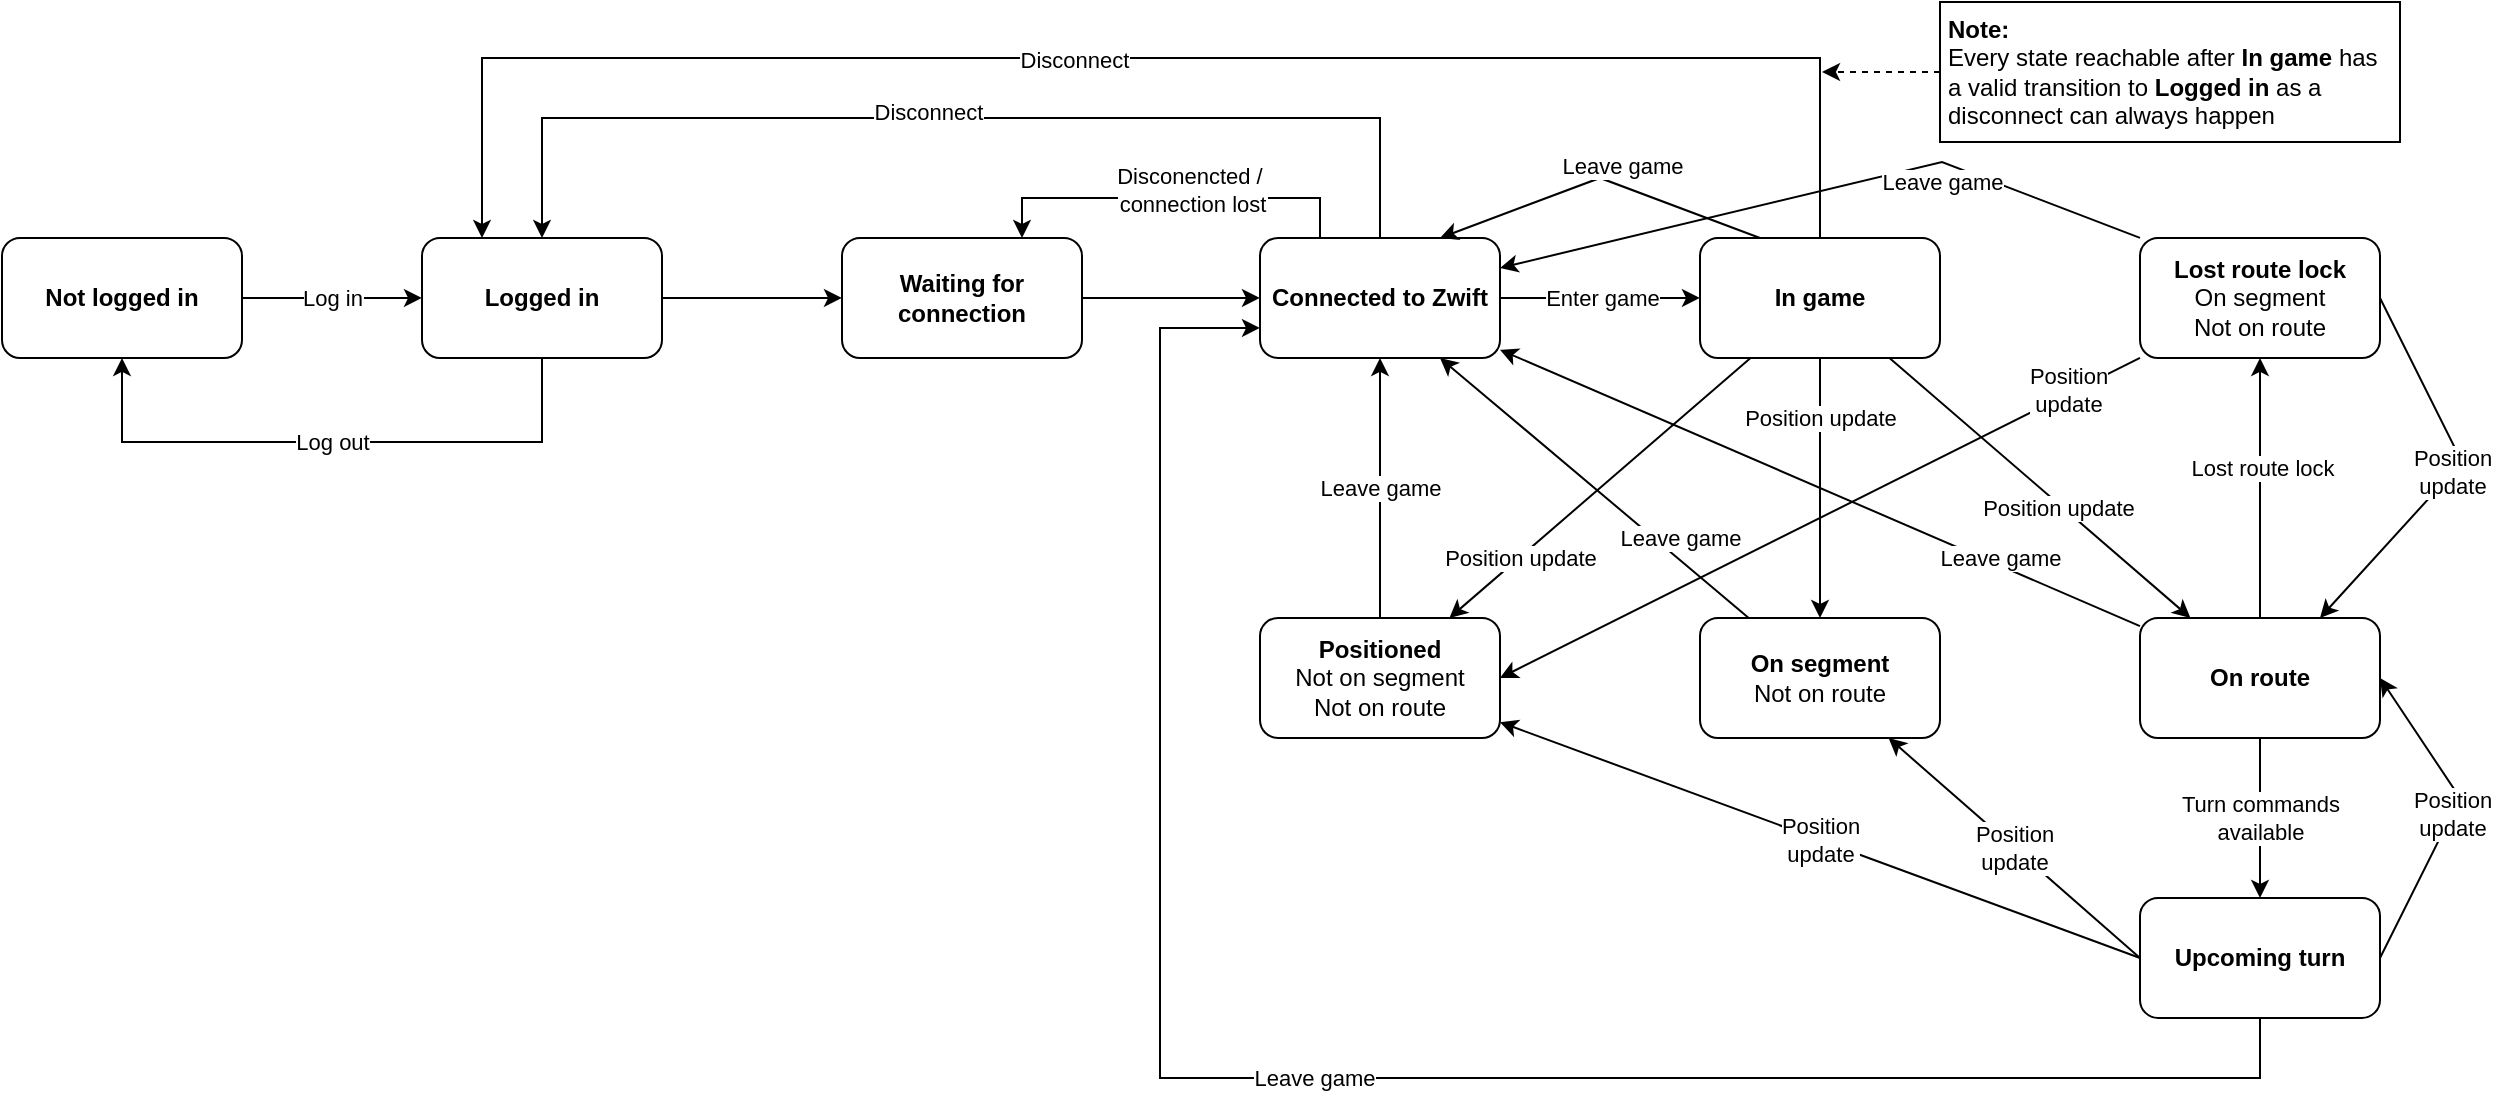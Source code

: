 <mxfile version="19.0.3" type="device"><diagram id="C5RBs43oDa-KdzZeNtuy" name="Page-1"><mxGraphModel dx="2581" dy="835" grid="1" gridSize="10" guides="1" tooltips="1" connect="1" arrows="1" fold="1" page="1" pageScale="1" pageWidth="1169" pageHeight="827" math="0" shadow="0"><root><mxCell id="WIyWlLk6GJQsqaUBKTNV-0"/><mxCell id="WIyWlLk6GJQsqaUBKTNV-1" parent="WIyWlLk6GJQsqaUBKTNV-0"/><mxCell id="Bod_nedEWnGyxpAL-ndt-2" value="" style="rounded=0;orthogonalLoop=1;jettySize=auto;html=1;" parent="WIyWlLk6GJQsqaUBKTNV-1" source="Bod_nedEWnGyxpAL-ndt-0" target="Bod_nedEWnGyxpAL-ndt-1" edge="1"><mxGeometry relative="1" as="geometry"/></mxCell><mxCell id="Bod_nedEWnGyxpAL-ndt-3" value="Enter game" style="edgeLabel;html=1;align=center;verticalAlign=middle;resizable=0;points=[];" parent="Bod_nedEWnGyxpAL-ndt-2" vertex="1" connectable="0"><mxGeometry x="0.19" y="1" relative="1" as="geometry"><mxPoint x="-9" y="1" as="offset"/></mxGeometry></mxCell><mxCell id="-JQADVJz2RuWcwb7Fl13-4" style="edgeStyle=orthogonalEdgeStyle;rounded=0;orthogonalLoop=1;jettySize=auto;html=1;entryX=0.5;entryY=0;entryDx=0;entryDy=0;exitX=0.5;exitY=0;exitDx=0;exitDy=0;" parent="WIyWlLk6GJQsqaUBKTNV-1" source="Bod_nedEWnGyxpAL-ndt-0" target="-JQADVJz2RuWcwb7Fl13-0" edge="1"><mxGeometry relative="1" as="geometry"><Array as="points"><mxPoint x="559" y="188"/><mxPoint x="140" y="188"/></Array></mxGeometry></mxCell><mxCell id="-JQADVJz2RuWcwb7Fl13-5" value="Disconnect" style="edgeLabel;html=1;align=center;verticalAlign=middle;resizable=0;points=[];" parent="-JQADVJz2RuWcwb7Fl13-4" vertex="1" connectable="0"><mxGeometry x="0.118" y="-3" relative="1" as="geometry"><mxPoint x="15" as="offset"/></mxGeometry></mxCell><mxCell id="W9LmuWyYllFHpPWeSvBQ-0" style="edgeStyle=orthogonalEdgeStyle;rounded=0;orthogonalLoop=1;jettySize=auto;html=1;exitX=0.25;exitY=0;exitDx=0;exitDy=0;entryX=0.75;entryY=0;entryDx=0;entryDy=0;" parent="WIyWlLk6GJQsqaUBKTNV-1" source="Bod_nedEWnGyxpAL-ndt-0" target="burSMxz0QwFnA5ny8ZeN-0" edge="1"><mxGeometry relative="1" as="geometry"/></mxCell><mxCell id="W9LmuWyYllFHpPWeSvBQ-1" value="Disconencted /&amp;nbsp;&lt;br&gt;connection lost" style="edgeLabel;html=1;align=center;verticalAlign=middle;resizable=0;points=[];" parent="W9LmuWyYllFHpPWeSvBQ-0" vertex="1" connectable="0"><mxGeometry x="-0.104" y="-4" relative="1" as="geometry"><mxPoint as="offset"/></mxGeometry></mxCell><mxCell id="Bod_nedEWnGyxpAL-ndt-0" value="Connected to Zwift" style="rounded=1;whiteSpace=wrap;html=1;fontStyle=1" parent="WIyWlLk6GJQsqaUBKTNV-1" vertex="1"><mxGeometry x="499" y="247.97" width="120" height="60" as="geometry"/></mxCell><mxCell id="Bod_nedEWnGyxpAL-ndt-5" value="Position update" style="rounded=0;orthogonalLoop=1;jettySize=auto;html=1;" parent="WIyWlLk6GJQsqaUBKTNV-1" source="Bod_nedEWnGyxpAL-ndt-1" target="Bod_nedEWnGyxpAL-ndt-4" edge="1"><mxGeometry x="0.534" relative="1" as="geometry"><mxPoint as="offset"/></mxGeometry></mxCell><mxCell id="Bod_nedEWnGyxpAL-ndt-7" value="Position update" style="rounded=0;orthogonalLoop=1;jettySize=auto;html=1;" parent="WIyWlLk6GJQsqaUBKTNV-1" source="Bod_nedEWnGyxpAL-ndt-1" target="Bod_nedEWnGyxpAL-ndt-6" edge="1"><mxGeometry x="-0.538" relative="1" as="geometry"><mxPoint as="offset"/></mxGeometry></mxCell><mxCell id="Bod_nedEWnGyxpAL-ndt-9" value="" style="edgeStyle=none;rounded=0;orthogonalLoop=1;jettySize=auto;html=1;" parent="WIyWlLk6GJQsqaUBKTNV-1" source="Bod_nedEWnGyxpAL-ndt-1" target="Bod_nedEWnGyxpAL-ndt-8" edge="1"><mxGeometry relative="1" as="geometry"/></mxCell><mxCell id="Bod_nedEWnGyxpAL-ndt-10" value="Position update" style="edgeLabel;html=1;align=center;verticalAlign=middle;resizable=0;points=[];" parent="Bod_nedEWnGyxpAL-ndt-9" vertex="1" connectable="0"><mxGeometry x="0.133" y="-2" relative="1" as="geometry"><mxPoint as="offset"/></mxGeometry></mxCell><mxCell id="Bod_nedEWnGyxpAL-ndt-12" value="" style="edgeStyle=none;rounded=0;orthogonalLoop=1;jettySize=auto;html=1;entryX=0.75;entryY=0;entryDx=0;entryDy=0;exitX=0.25;exitY=0;exitDx=0;exitDy=0;" parent="WIyWlLk6GJQsqaUBKTNV-1" source="Bod_nedEWnGyxpAL-ndt-1" target="Bod_nedEWnGyxpAL-ndt-0" edge="1"><mxGeometry relative="1" as="geometry"><Array as="points"><mxPoint x="669" y="217.97"/></Array></mxGeometry></mxCell><mxCell id="Bod_nedEWnGyxpAL-ndt-13" value="Leave game" style="edgeLabel;html=1;align=center;verticalAlign=middle;resizable=0;points=[];" parent="Bod_nedEWnGyxpAL-ndt-12" vertex="1" connectable="0"><mxGeometry x="-0.129" y="-1" relative="1" as="geometry"><mxPoint y="-9" as="offset"/></mxGeometry></mxCell><mxCell id="-JQADVJz2RuWcwb7Fl13-8" style="edgeStyle=orthogonalEdgeStyle;rounded=0;orthogonalLoop=1;jettySize=auto;html=1;entryX=0.25;entryY=0;entryDx=0;entryDy=0;exitX=0.5;exitY=0;exitDx=0;exitDy=0;" parent="WIyWlLk6GJQsqaUBKTNV-1" source="Bod_nedEWnGyxpAL-ndt-1" target="-JQADVJz2RuWcwb7Fl13-0" edge="1"><mxGeometry relative="1" as="geometry"><Array as="points"><mxPoint x="779" y="158"/><mxPoint x="110" y="158"/></Array></mxGeometry></mxCell><mxCell id="-JQADVJz2RuWcwb7Fl13-9" value="Disconnect" style="edgeLabel;html=1;align=center;verticalAlign=middle;resizable=0;points=[];" parent="-JQADVJz2RuWcwb7Fl13-8" vertex="1" connectable="0"><mxGeometry x="0.091" y="1" relative="1" as="geometry"><mxPoint as="offset"/></mxGeometry></mxCell><mxCell id="Bod_nedEWnGyxpAL-ndt-1" value="&lt;b&gt;In game&lt;/b&gt;" style="whiteSpace=wrap;html=1;rounded=1;" parent="WIyWlLk6GJQsqaUBKTNV-1" vertex="1"><mxGeometry x="719" y="247.97" width="120" height="60" as="geometry"/></mxCell><mxCell id="-JQADVJz2RuWcwb7Fl13-10" value="Leave game" style="edgeStyle=orthogonalEdgeStyle;rounded=0;orthogonalLoop=1;jettySize=auto;html=1;entryX=0.5;entryY=1;entryDx=0;entryDy=0;" parent="WIyWlLk6GJQsqaUBKTNV-1" source="Bod_nedEWnGyxpAL-ndt-4" target="Bod_nedEWnGyxpAL-ndt-0" edge="1"><mxGeometry relative="1" as="geometry"/></mxCell><mxCell id="Bod_nedEWnGyxpAL-ndt-4" value="&lt;b&gt;Positioned&lt;/b&gt;&lt;br&gt;Not on segment&lt;br&gt;Not on route" style="whiteSpace=wrap;html=1;rounded=1;" parent="WIyWlLk6GJQsqaUBKTNV-1" vertex="1"><mxGeometry x="499" y="437.97" width="120" height="60" as="geometry"/></mxCell><mxCell id="-JQADVJz2RuWcwb7Fl13-11" value="Leave game" style="rounded=0;orthogonalLoop=1;jettySize=auto;html=1;entryX=0.75;entryY=1;entryDx=0;entryDy=0;" parent="WIyWlLk6GJQsqaUBKTNV-1" source="Bod_nedEWnGyxpAL-ndt-6" target="Bod_nedEWnGyxpAL-ndt-0" edge="1"><mxGeometry x="-0.484" y="-8" relative="1" as="geometry"><mxPoint as="offset"/></mxGeometry></mxCell><mxCell id="Bod_nedEWnGyxpAL-ndt-6" value="&lt;b&gt;On segment&lt;/b&gt;&lt;br&gt;Not on route" style="whiteSpace=wrap;html=1;rounded=1;" parent="WIyWlLk6GJQsqaUBKTNV-1" vertex="1"><mxGeometry x="719" y="437.97" width="120" height="60" as="geometry"/></mxCell><mxCell id="-JQADVJz2RuWcwb7Fl13-12" value="Leave game" style="edgeStyle=none;rounded=0;orthogonalLoop=1;jettySize=auto;html=1;" parent="WIyWlLk6GJQsqaUBKTNV-1" source="Bod_nedEWnGyxpAL-ndt-8" target="Bod_nedEWnGyxpAL-ndt-0" edge="1"><mxGeometry x="-0.554" y="-4" relative="1" as="geometry"><mxPoint as="offset"/></mxGeometry></mxCell><mxCell id="-JQADVJz2RuWcwb7Fl13-14" value="Turn commands&lt;br&gt;available" style="edgeStyle=none;rounded=0;orthogonalLoop=1;jettySize=auto;html=1;" parent="WIyWlLk6GJQsqaUBKTNV-1" source="Bod_nedEWnGyxpAL-ndt-8" target="-JQADVJz2RuWcwb7Fl13-13" edge="1"><mxGeometry relative="1" as="geometry"/></mxCell><mxCell id="Uo25sBV2xo-S6qeaB_Tr-1" style="edgeStyle=orthogonalEdgeStyle;rounded=0;orthogonalLoop=1;jettySize=auto;html=1;" edge="1" parent="WIyWlLk6GJQsqaUBKTNV-1" source="Bod_nedEWnGyxpAL-ndt-8" target="Uo25sBV2xo-S6qeaB_Tr-0"><mxGeometry relative="1" as="geometry"/></mxCell><mxCell id="Uo25sBV2xo-S6qeaB_Tr-2" value="Lost route lock" style="edgeLabel;html=1;align=center;verticalAlign=middle;resizable=0;points=[];" vertex="1" connectable="0" parent="Uo25sBV2xo-S6qeaB_Tr-1"><mxGeometry x="0.162" y="-1" relative="1" as="geometry"><mxPoint as="offset"/></mxGeometry></mxCell><mxCell id="Bod_nedEWnGyxpAL-ndt-8" value="&lt;b&gt;On route&lt;br&gt;&lt;/b&gt;" style="whiteSpace=wrap;html=1;rounded=1;" parent="WIyWlLk6GJQsqaUBKTNV-1" vertex="1"><mxGeometry x="939" y="437.97" width="120" height="60" as="geometry"/></mxCell><mxCell id="burSMxz0QwFnA5ny8ZeN-3" style="edgeStyle=orthogonalEdgeStyle;rounded=0;orthogonalLoop=1;jettySize=auto;html=1;entryX=0;entryY=0.5;entryDx=0;entryDy=0;" parent="WIyWlLk6GJQsqaUBKTNV-1" source="-JQADVJz2RuWcwb7Fl13-0" target="burSMxz0QwFnA5ny8ZeN-0" edge="1"><mxGeometry relative="1" as="geometry"/></mxCell><mxCell id="burSMxz0QwFnA5ny8ZeN-4" value="Log out" style="edgeStyle=orthogonalEdgeStyle;rounded=0;orthogonalLoop=1;jettySize=auto;html=1;entryX=0.5;entryY=1;entryDx=0;entryDy=0;exitX=0.5;exitY=1;exitDx=0;exitDy=0;" parent="WIyWlLk6GJQsqaUBKTNV-1" source="-JQADVJz2RuWcwb7Fl13-0" target="-JQADVJz2RuWcwb7Fl13-2" edge="1"><mxGeometry relative="1" as="geometry"><Array as="points"><mxPoint x="110" y="350"/><mxPoint x="-100" y="350"/></Array></mxGeometry></mxCell><mxCell id="-JQADVJz2RuWcwb7Fl13-0" value="Logged in" style="rounded=1;whiteSpace=wrap;html=1;fontStyle=1" parent="WIyWlLk6GJQsqaUBKTNV-1" vertex="1"><mxGeometry x="80" y="247.97" width="120" height="60" as="geometry"/></mxCell><mxCell id="-JQADVJz2RuWcwb7Fl13-3" value="Log in" style="edgeStyle=orthogonalEdgeStyle;rounded=0;orthogonalLoop=1;jettySize=auto;html=1;" parent="WIyWlLk6GJQsqaUBKTNV-1" source="-JQADVJz2RuWcwb7Fl13-2" target="-JQADVJz2RuWcwb7Fl13-0" edge="1"><mxGeometry relative="1" as="geometry"/></mxCell><mxCell id="-JQADVJz2RuWcwb7Fl13-2" value="Not logged in" style="rounded=1;whiteSpace=wrap;html=1;fontStyle=1" parent="WIyWlLk6GJQsqaUBKTNV-1" vertex="1"><mxGeometry x="-130" y="247.97" width="120" height="60" as="geometry"/></mxCell><mxCell id="-JQADVJz2RuWcwb7Fl13-15" value="Position&lt;br&gt;update" style="edgeStyle=none;rounded=0;orthogonalLoop=1;jettySize=auto;html=1;entryX=1;entryY=0.5;entryDx=0;entryDy=0;exitX=1;exitY=0.5;exitDx=0;exitDy=0;" parent="WIyWlLk6GJQsqaUBKTNV-1" source="-JQADVJz2RuWcwb7Fl13-13" target="Bod_nedEWnGyxpAL-ndt-8" edge="1"><mxGeometry relative="1" as="geometry"><Array as="points"><mxPoint x="1099" y="527.97"/></Array></mxGeometry></mxCell><mxCell id="-JQADVJz2RuWcwb7Fl13-16" value="Position &lt;br&gt;update" style="edgeStyle=none;rounded=0;orthogonalLoop=1;jettySize=auto;html=1;exitX=0;exitY=0.5;exitDx=0;exitDy=0;" parent="WIyWlLk6GJQsqaUBKTNV-1" source="-JQADVJz2RuWcwb7Fl13-13" target="Bod_nedEWnGyxpAL-ndt-6" edge="1"><mxGeometry relative="1" as="geometry"/></mxCell><mxCell id="-JQADVJz2RuWcwb7Fl13-17" value="Position&lt;br&gt;update" style="edgeStyle=none;rounded=0;orthogonalLoop=1;jettySize=auto;html=1;exitX=0;exitY=0.5;exitDx=0;exitDy=0;" parent="WIyWlLk6GJQsqaUBKTNV-1" source="-JQADVJz2RuWcwb7Fl13-13" target="Bod_nedEWnGyxpAL-ndt-4" edge="1"><mxGeometry relative="1" as="geometry"/></mxCell><mxCell id="-JQADVJz2RuWcwb7Fl13-18" value="Leave game" style="edgeStyle=orthogonalEdgeStyle;rounded=0;orthogonalLoop=1;jettySize=auto;html=1;entryX=0;entryY=0.75;entryDx=0;entryDy=0;exitX=0.5;exitY=1;exitDx=0;exitDy=0;" parent="WIyWlLk6GJQsqaUBKTNV-1" source="-JQADVJz2RuWcwb7Fl13-13" target="Bod_nedEWnGyxpAL-ndt-0" edge="1"><mxGeometry relative="1" as="geometry"><Array as="points"><mxPoint x="999" y="667.97"/><mxPoint x="449" y="667.97"/><mxPoint x="449" y="292.97"/></Array></mxGeometry></mxCell><mxCell id="-JQADVJz2RuWcwb7Fl13-13" value="Upcoming turn" style="whiteSpace=wrap;html=1;rounded=1;fontStyle=1" parent="WIyWlLk6GJQsqaUBKTNV-1" vertex="1"><mxGeometry x="939" y="577.97" width="120" height="60" as="geometry"/></mxCell><mxCell id="-JQADVJz2RuWcwb7Fl13-20" style="edgeStyle=orthogonalEdgeStyle;rounded=0;orthogonalLoop=1;jettySize=auto;html=1;dashed=1;" parent="WIyWlLk6GJQsqaUBKTNV-1" source="-JQADVJz2RuWcwb7Fl13-19" edge="1"><mxGeometry relative="1" as="geometry"><mxPoint x="780" y="165" as="targetPoint"/></mxGeometry></mxCell><mxCell id="-JQADVJz2RuWcwb7Fl13-19" value="Note:&lt;br&gt;&lt;span style=&quot;font-weight: normal&quot;&gt;Every state reachable after &lt;/span&gt;In game &lt;span style=&quot;font-weight: normal&quot;&gt;has a valid transition to &lt;/span&gt;Logged in&lt;span style=&quot;font-weight: normal&quot;&gt;&amp;nbsp;as a disconnect can always happen&lt;/span&gt;" style="text;html=1;align=left;verticalAlign=top;whiteSpace=wrap;rounded=0;fontStyle=1;fillColor=default;strokeColor=default;spacingLeft=2;spacingRight=2;" parent="WIyWlLk6GJQsqaUBKTNV-1" vertex="1"><mxGeometry x="839" y="130" width="230" height="70" as="geometry"/></mxCell><mxCell id="burSMxz0QwFnA5ny8ZeN-2" style="edgeStyle=orthogonalEdgeStyle;rounded=0;orthogonalLoop=1;jettySize=auto;html=1;entryX=0;entryY=0.5;entryDx=0;entryDy=0;" parent="WIyWlLk6GJQsqaUBKTNV-1" source="burSMxz0QwFnA5ny8ZeN-0" target="Bod_nedEWnGyxpAL-ndt-0" edge="1"><mxGeometry relative="1" as="geometry"/></mxCell><mxCell id="burSMxz0QwFnA5ny8ZeN-0" value="Waiting for connection" style="rounded=1;whiteSpace=wrap;html=1;fontStyle=1" parent="WIyWlLk6GJQsqaUBKTNV-1" vertex="1"><mxGeometry x="290" y="247.97" width="120" height="60" as="geometry"/></mxCell><mxCell id="Uo25sBV2xo-S6qeaB_Tr-3" value="Position&lt;br&gt;update" style="rounded=0;orthogonalLoop=1;jettySize=auto;html=1;exitX=1;exitY=0.5;exitDx=0;exitDy=0;entryX=0.75;entryY=0;entryDx=0;entryDy=0;" edge="1" parent="WIyWlLk6GJQsqaUBKTNV-1" source="Uo25sBV2xo-S6qeaB_Tr-0" target="Bod_nedEWnGyxpAL-ndt-8"><mxGeometry relative="1" as="geometry"><Array as="points"><mxPoint x="1100" y="360"/></Array></mxGeometry></mxCell><mxCell id="Uo25sBV2xo-S6qeaB_Tr-4" style="edgeStyle=none;rounded=0;orthogonalLoop=1;jettySize=auto;html=1;entryX=1;entryY=0.5;entryDx=0;entryDy=0;" edge="1" parent="WIyWlLk6GJQsqaUBKTNV-1" source="Uo25sBV2xo-S6qeaB_Tr-0" target="Bod_nedEWnGyxpAL-ndt-4"><mxGeometry relative="1" as="geometry"/></mxCell><mxCell id="Uo25sBV2xo-S6qeaB_Tr-5" value="Position&lt;br&gt;update" style="edgeLabel;html=1;align=center;verticalAlign=middle;resizable=0;points=[];" vertex="1" connectable="0" parent="Uo25sBV2xo-S6qeaB_Tr-4"><mxGeometry x="-0.775" y="-2" relative="1" as="geometry"><mxPoint as="offset"/></mxGeometry></mxCell><mxCell id="Uo25sBV2xo-S6qeaB_Tr-6" value="Leave game" style="edgeStyle=none;rounded=0;orthogonalLoop=1;jettySize=auto;html=1;exitX=0;exitY=0;exitDx=0;exitDy=0;entryX=1;entryY=0.25;entryDx=0;entryDy=0;" edge="1" parent="WIyWlLk6GJQsqaUBKTNV-1" source="Uo25sBV2xo-S6qeaB_Tr-0" target="Bod_nedEWnGyxpAL-ndt-0"><mxGeometry x="-0.385" y="9" relative="1" as="geometry"><Array as="points"><mxPoint x="840" y="210"/></Array><mxPoint as="offset"/></mxGeometry></mxCell><mxCell id="Uo25sBV2xo-S6qeaB_Tr-0" value="&lt;b&gt;Lost route lock&lt;/b&gt;&lt;br&gt;On segment&lt;br&gt;Not on route" style="whiteSpace=wrap;html=1;rounded=1;" vertex="1" parent="WIyWlLk6GJQsqaUBKTNV-1"><mxGeometry x="939" y="247.97" width="120" height="60" as="geometry"/></mxCell></root></mxGraphModel></diagram></mxfile>